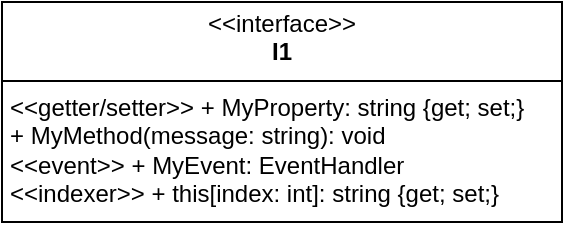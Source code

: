<mxfile version="24.7.14">
  <diagram name="Страница — 1" id="LSi3TGajm5O3kH8BYB37">
    <mxGraphModel dx="987" dy="496" grid="1" gridSize="10" guides="1" tooltips="1" connect="1" arrows="1" fold="1" page="1" pageScale="1" pageWidth="827" pageHeight="1169" math="0" shadow="0">
      <root>
        <mxCell id="0" />
        <mxCell id="1" parent="0" />
        <mxCell id="Ljhx5bphE9XS9A-qMBcL-5" value="&lt;p style=&quot;margin:0px;margin-top:4px;text-align:center;&quot;&gt;&amp;lt;&amp;lt;interface&amp;gt;&amp;gt;&lt;br&gt;&lt;b&gt;I1&lt;/b&gt;&lt;/p&gt;&lt;hr size=&quot;1&quot; style=&quot;border-style:solid;&quot;&gt;&lt;p style=&quot;margin:0px;margin-left:4px;&quot;&gt; &amp;lt;&amp;lt;getter/setter&amp;gt;&amp;gt; + MyProperty: string {get; set;}&lt;br&gt;+ MyMethod(message: string): void&lt;br&gt;&amp;lt;&amp;lt;event&amp;gt;&amp;gt;&amp;nbsp;+ MyEvent: EventHandler &lt;br&gt;&amp;lt;&amp;lt;indexer&amp;gt;&amp;gt;&amp;nbsp;+ this[index: int]: string {get; set;}&lt;br&gt;&lt;/p&gt;" style="verticalAlign=top;align=left;overflow=fill;html=1;whiteSpace=wrap;" vertex="1" parent="1">
          <mxGeometry x="310" y="210" width="280" height="110" as="geometry" />
        </mxCell>
      </root>
    </mxGraphModel>
  </diagram>
</mxfile>
